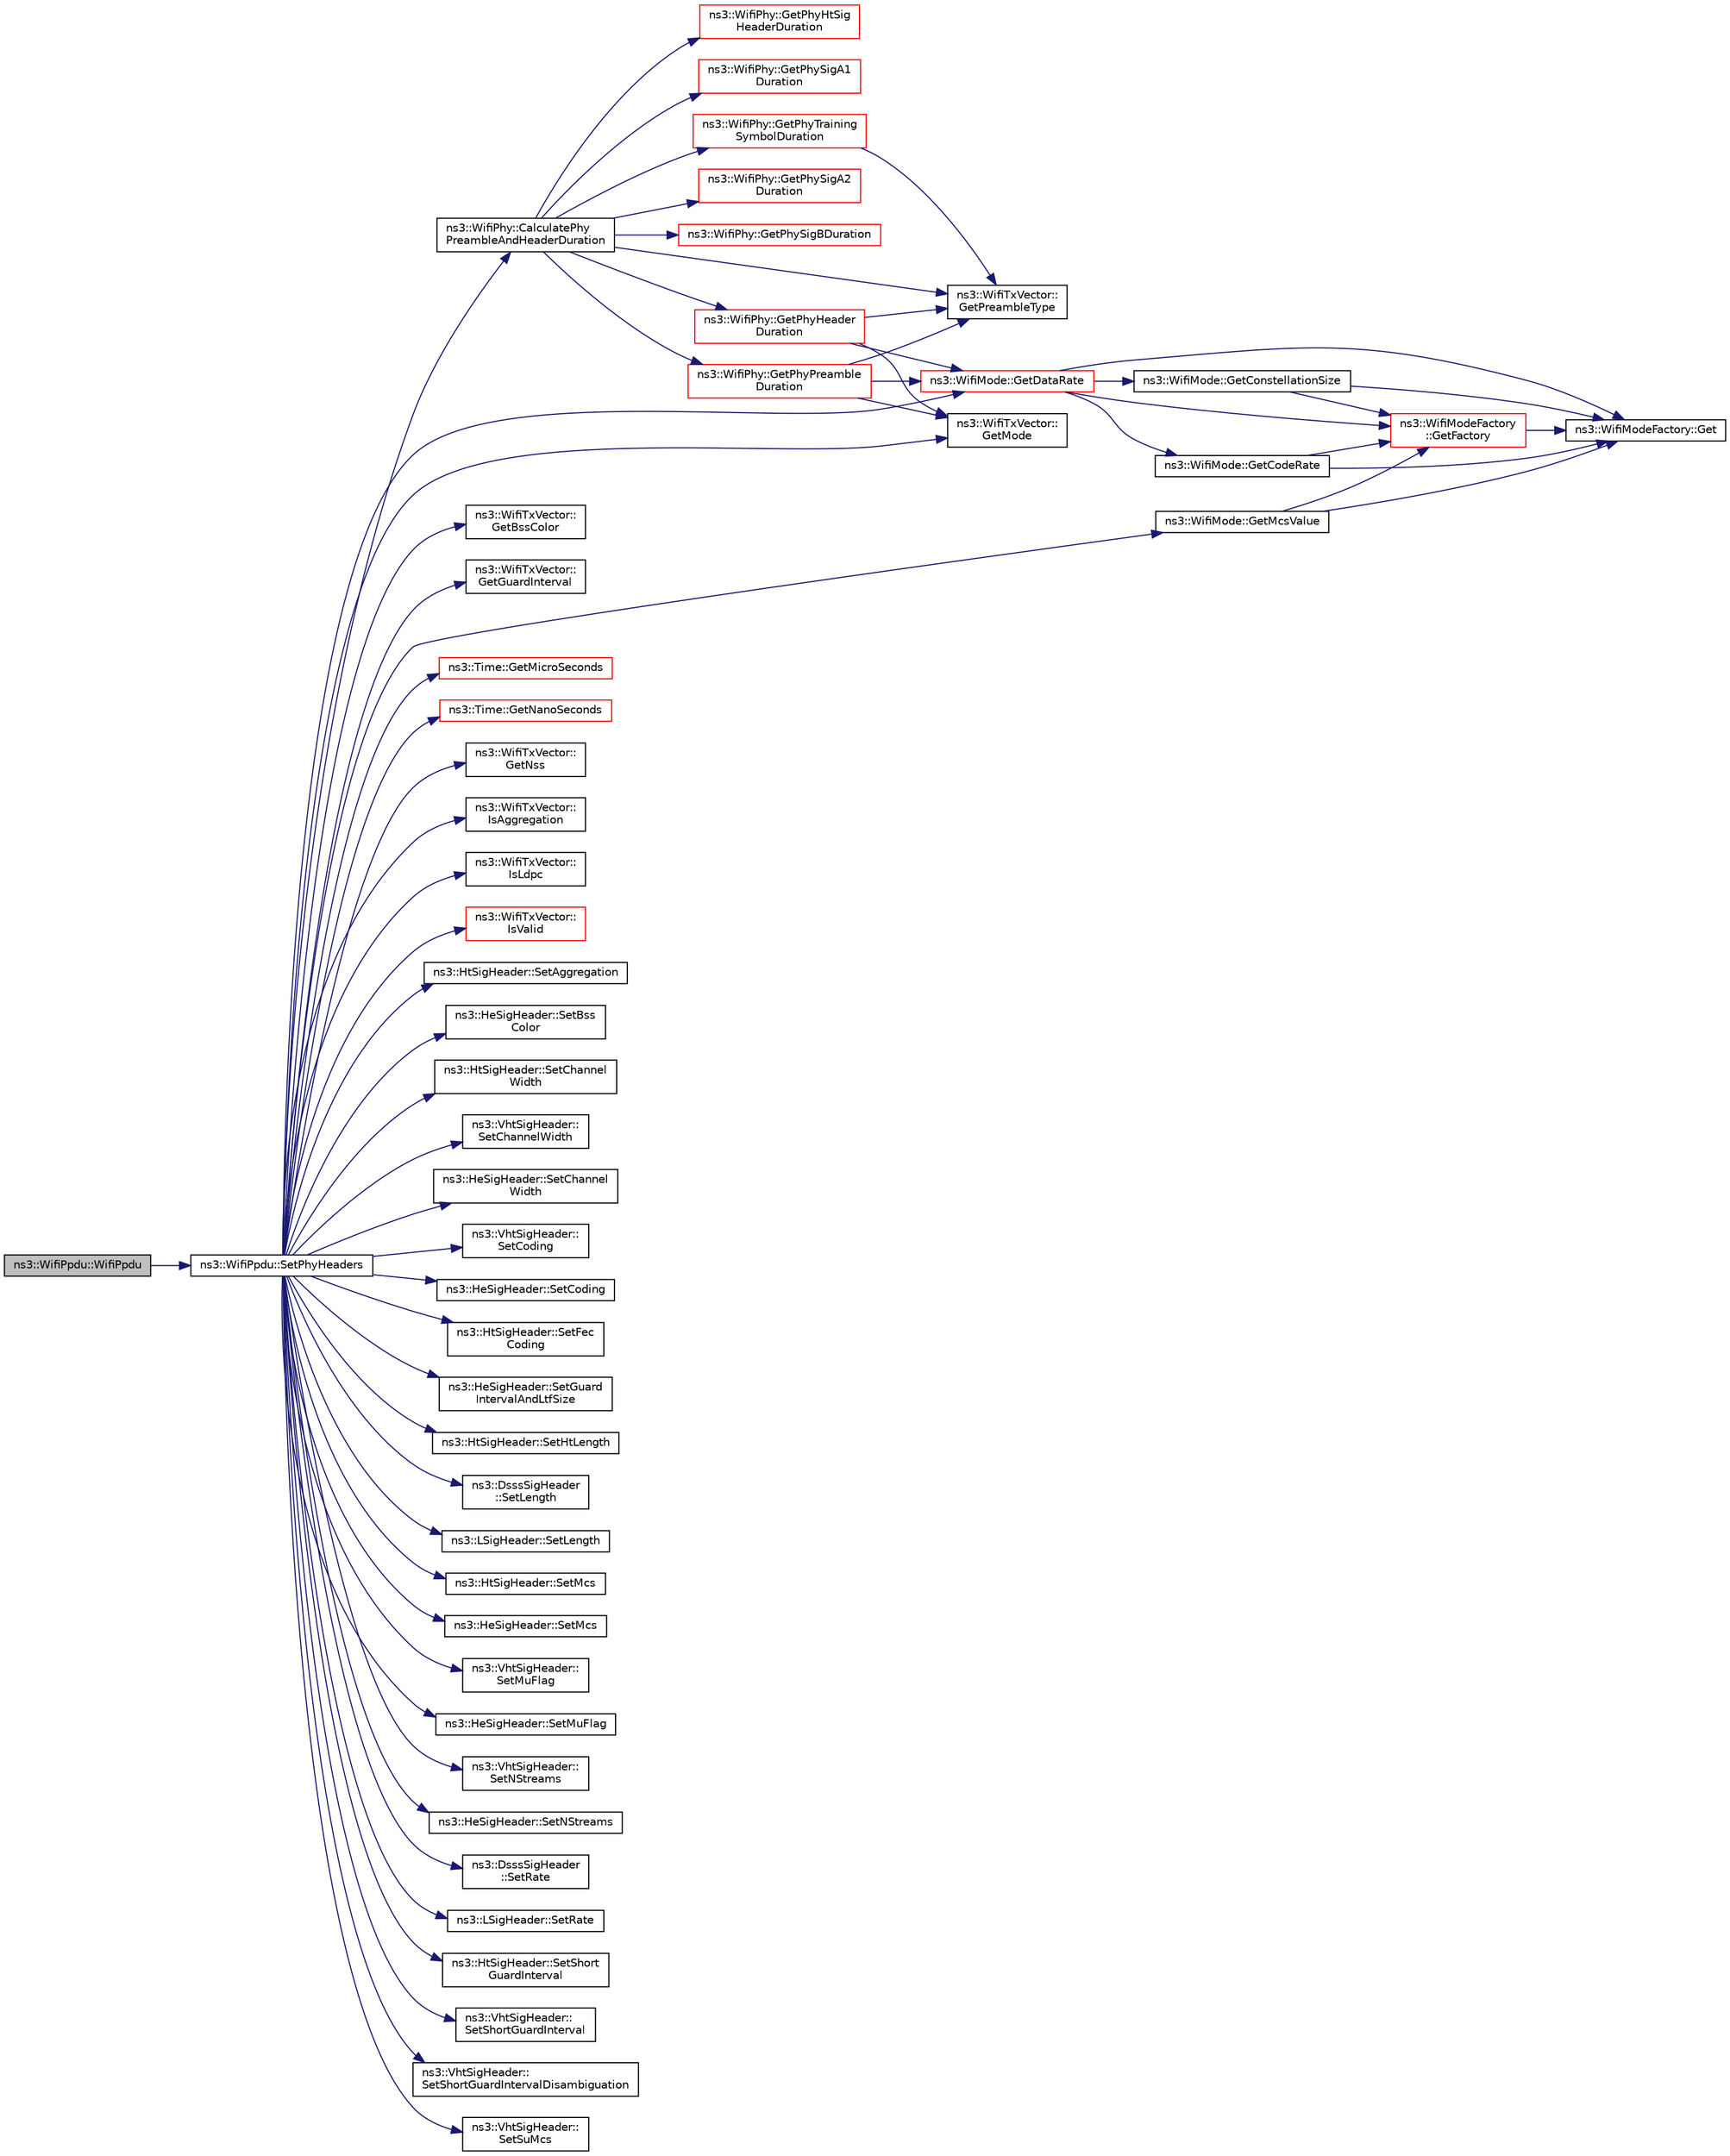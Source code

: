 digraph "ns3::WifiPpdu::WifiPpdu"
{
 // LATEX_PDF_SIZE
  edge [fontname="Helvetica",fontsize="10",labelfontname="Helvetica",labelfontsize="10"];
  node [fontname="Helvetica",fontsize="10",shape=record];
  rankdir="LR";
  Node1 [label="ns3::WifiPpdu::WifiPpdu",height=0.2,width=0.4,color="black", fillcolor="grey75", style="filled", fontcolor="black",tooltip="Create a SU PPDU storing a PSDU."];
  Node1 -> Node2 [color="midnightblue",fontsize="10",style="solid",fontname="Helvetica"];
  Node2 [label="ns3::WifiPpdu::SetPhyHeaders",height=0.2,width=0.4,color="black", fillcolor="white", style="filled",URL="$classns3_1_1_wifi_ppdu.html#a5f14f8fd340d849570daffe0a46a31ed",tooltip="Fill in the PHY headers."];
  Node2 -> Node3 [color="midnightblue",fontsize="10",style="solid",fontname="Helvetica"];
  Node3 [label="ns3::WifiPhy::CalculatePhy\lPreambleAndHeaderDuration",height=0.2,width=0.4,color="black", fillcolor="white", style="filled",URL="$classns3_1_1_wifi_phy.html#a1793e6110ca3623131def396f487c11d",tooltip=" "];
  Node3 -> Node4 [color="midnightblue",fontsize="10",style="solid",fontname="Helvetica"];
  Node4 [label="ns3::WifiPhy::GetPhyHeader\lDuration",height=0.2,width=0.4,color="red", fillcolor="white", style="filled",URL="$classns3_1_1_wifi_phy.html#aa3d6056d67327dc5a757e5e49f68ab37",tooltip=" "];
  Node4 -> Node6 [color="midnightblue",fontsize="10",style="solid",fontname="Helvetica"];
  Node6 [label="ns3::WifiMode::GetDataRate",height=0.2,width=0.4,color="red", fillcolor="white", style="filled",URL="$classns3_1_1_wifi_mode.html#ad90f36e733ceaf8c5771cfbda437e14f",tooltip=" "];
  Node6 -> Node7 [color="midnightblue",fontsize="10",style="solid",fontname="Helvetica"];
  Node7 [label="ns3::WifiModeFactory::Get",height=0.2,width=0.4,color="black", fillcolor="white", style="filled",URL="$classns3_1_1_wifi_mode_factory.html#a3086868810ff4347e31c63027726f544",tooltip="Return a WifiModeItem at the given UID index."];
  Node6 -> Node8 [color="midnightblue",fontsize="10",style="solid",fontname="Helvetica"];
  Node8 [label="ns3::WifiMode::GetCodeRate",height=0.2,width=0.4,color="black", fillcolor="white", style="filled",URL="$classns3_1_1_wifi_mode.html#abbbea987249a16c776803ba6e2ca9973",tooltip=" "];
  Node8 -> Node7 [color="midnightblue",fontsize="10",style="solid",fontname="Helvetica"];
  Node8 -> Node9 [color="midnightblue",fontsize="10",style="solid",fontname="Helvetica"];
  Node9 [label="ns3::WifiModeFactory\l::GetFactory",height=0.2,width=0.4,color="red", fillcolor="white", style="filled",URL="$classns3_1_1_wifi_mode_factory.html#a9c6f695d733355dee8d74bd1709868fc",tooltip="Return a WifiModeFactory."];
  Node9 -> Node7 [color="midnightblue",fontsize="10",style="solid",fontname="Helvetica"];
  Node6 -> Node11 [color="midnightblue",fontsize="10",style="solid",fontname="Helvetica"];
  Node11 [label="ns3::WifiMode::GetConstellationSize",height=0.2,width=0.4,color="black", fillcolor="white", style="filled",URL="$classns3_1_1_wifi_mode.html#a1437871ae722c85d980a8af3ba522d39",tooltip=" "];
  Node11 -> Node7 [color="midnightblue",fontsize="10",style="solid",fontname="Helvetica"];
  Node11 -> Node9 [color="midnightblue",fontsize="10",style="solid",fontname="Helvetica"];
  Node6 -> Node9 [color="midnightblue",fontsize="10",style="solid",fontname="Helvetica"];
  Node4 -> Node13 [color="midnightblue",fontsize="10",style="solid",fontname="Helvetica"];
  Node13 [label="ns3::WifiTxVector::\lGetMode",height=0.2,width=0.4,color="black", fillcolor="white", style="filled",URL="$classns3_1_1_wifi_tx_vector.html#a47d0b3ae3c7de8817626469f5fe1be6a",tooltip="If this TX vector is associated with an SU PPDU, return the selected payload transmission mode."];
  Node4 -> Node15 [color="midnightblue",fontsize="10",style="solid",fontname="Helvetica"];
  Node15 [label="ns3::WifiTxVector::\lGetPreambleType",height=0.2,width=0.4,color="black", fillcolor="white", style="filled",URL="$classns3_1_1_wifi_tx_vector.html#a7125591f923091b79fe4a607dfad22e4",tooltip=" "];
  Node3 -> Node26 [color="midnightblue",fontsize="10",style="solid",fontname="Helvetica"];
  Node26 [label="ns3::WifiPhy::GetPhyHtSig\lHeaderDuration",height=0.2,width=0.4,color="red", fillcolor="white", style="filled",URL="$classns3_1_1_wifi_phy.html#a89565e4a68b394ce2a3395e8eba5b01e",tooltip=" "];
  Node3 -> Node27 [color="midnightblue",fontsize="10",style="solid",fontname="Helvetica"];
  Node27 [label="ns3::WifiPhy::GetPhyPreamble\lDuration",height=0.2,width=0.4,color="red", fillcolor="white", style="filled",URL="$classns3_1_1_wifi_phy.html#a9e4f1e101f3b4fdfdad3f4c470a16a6f",tooltip=" "];
  Node27 -> Node6 [color="midnightblue",fontsize="10",style="solid",fontname="Helvetica"];
  Node27 -> Node13 [color="midnightblue",fontsize="10",style="solid",fontname="Helvetica"];
  Node27 -> Node15 [color="midnightblue",fontsize="10",style="solid",fontname="Helvetica"];
  Node3 -> Node28 [color="midnightblue",fontsize="10",style="solid",fontname="Helvetica"];
  Node28 [label="ns3::WifiPhy::GetPhySigA1\lDuration",height=0.2,width=0.4,color="red", fillcolor="white", style="filled",URL="$classns3_1_1_wifi_phy.html#a68851f6bd60179b42af9f1bc6037c94b",tooltip=" "];
  Node3 -> Node29 [color="midnightblue",fontsize="10",style="solid",fontname="Helvetica"];
  Node29 [label="ns3::WifiPhy::GetPhySigA2\lDuration",height=0.2,width=0.4,color="red", fillcolor="white", style="filled",URL="$classns3_1_1_wifi_phy.html#ab920270da0c8596bef71e36b3141eb9c",tooltip=" "];
  Node3 -> Node30 [color="midnightblue",fontsize="10",style="solid",fontname="Helvetica"];
  Node30 [label="ns3::WifiPhy::GetPhySigBDuration",height=0.2,width=0.4,color="red", fillcolor="white", style="filled",URL="$classns3_1_1_wifi_phy.html#a6530944dcf7e4f058a54fcf3a5ea3baf",tooltip=" "];
  Node3 -> Node31 [color="midnightblue",fontsize="10",style="solid",fontname="Helvetica"];
  Node31 [label="ns3::WifiPhy::GetPhyTraining\lSymbolDuration",height=0.2,width=0.4,color="red", fillcolor="white", style="filled",URL="$classns3_1_1_wifi_phy.html#ac07b1847196a6cf1bd1a24adf71e8486",tooltip=" "];
  Node31 -> Node15 [color="midnightblue",fontsize="10",style="solid",fontname="Helvetica"];
  Node3 -> Node15 [color="midnightblue",fontsize="10",style="solid",fontname="Helvetica"];
  Node2 -> Node34 [color="midnightblue",fontsize="10",style="solid",fontname="Helvetica"];
  Node34 [label="ns3::WifiTxVector::\lGetBssColor",height=0.2,width=0.4,color="black", fillcolor="white", style="filled",URL="$classns3_1_1_wifi_tx_vector.html#a00d436e991cca5705d007a687b37d96e",tooltip="Get the BSS color."];
  Node2 -> Node6 [color="midnightblue",fontsize="10",style="solid",fontname="Helvetica"];
  Node2 -> Node35 [color="midnightblue",fontsize="10",style="solid",fontname="Helvetica"];
  Node35 [label="ns3::WifiTxVector::\lGetGuardInterval",height=0.2,width=0.4,color="black", fillcolor="white", style="filled",URL="$classns3_1_1_wifi_tx_vector.html#aeffd754ff39a3df905eb6a9be3567010",tooltip=" "];
  Node2 -> Node36 [color="midnightblue",fontsize="10",style="solid",fontname="Helvetica"];
  Node36 [label="ns3::WifiMode::GetMcsValue",height=0.2,width=0.4,color="black", fillcolor="white", style="filled",URL="$classns3_1_1_wifi_mode.html#a4ba00941b5dbc4903ffecc1a0c841c6c",tooltip=" "];
  Node36 -> Node7 [color="midnightblue",fontsize="10",style="solid",fontname="Helvetica"];
  Node36 -> Node9 [color="midnightblue",fontsize="10",style="solid",fontname="Helvetica"];
  Node2 -> Node37 [color="midnightblue",fontsize="10",style="solid",fontname="Helvetica"];
  Node37 [label="ns3::Time::GetMicroSeconds",height=0.2,width=0.4,color="red", fillcolor="white", style="filled",URL="$classns3_1_1_time.html#a0b012c8e774fc7b96cad91a05c8e0122",tooltip="Get an approximation of the time stored in this instance in the indicated unit."];
  Node2 -> Node13 [color="midnightblue",fontsize="10",style="solid",fontname="Helvetica"];
  Node2 -> Node39 [color="midnightblue",fontsize="10",style="solid",fontname="Helvetica"];
  Node39 [label="ns3::Time::GetNanoSeconds",height=0.2,width=0.4,color="red", fillcolor="white", style="filled",URL="$classns3_1_1_time.html#aff67d7a8139243a066d5292595caa966",tooltip="Get an approximation of the time stored in this instance in the indicated unit."];
  Node2 -> Node40 [color="midnightblue",fontsize="10",style="solid",fontname="Helvetica"];
  Node40 [label="ns3::WifiTxVector::\lGetNss",height=0.2,width=0.4,color="black", fillcolor="white", style="filled",URL="$classns3_1_1_wifi_tx_vector.html#a9c779eec5b3a9236d131f57c501390fa",tooltip="If this TX vector is associated with an SU PPDU, return the number of spatial streams."];
  Node2 -> Node41 [color="midnightblue",fontsize="10",style="solid",fontname="Helvetica"];
  Node41 [label="ns3::WifiTxVector::\lIsAggregation",height=0.2,width=0.4,color="black", fillcolor="white", style="filled",URL="$classns3_1_1_wifi_tx_vector.html#aae65c13f3633fbf99f95084a49d4b39e",tooltip="Checks whether the PSDU contains A-MPDU."];
  Node2 -> Node42 [color="midnightblue",fontsize="10",style="solid",fontname="Helvetica"];
  Node42 [label="ns3::WifiTxVector::\lIsLdpc",height=0.2,width=0.4,color="black", fillcolor="white", style="filled",URL="$classns3_1_1_wifi_tx_vector.html#ad2a3a964a273e19510edafff88b027ec",tooltip="Check if LDPC FEC coding is used or not."];
  Node2 -> Node43 [color="midnightblue",fontsize="10",style="solid",fontname="Helvetica"];
  Node43 [label="ns3::WifiTxVector::\lIsValid",height=0.2,width=0.4,color="red", fillcolor="white", style="filled",URL="$classns3_1_1_wifi_tx_vector.html#a93cb4439b90c64b1baf4ff3c5246e3b2",tooltip="The standard disallows certain combinations of WifiMode, number of spatial streams,..."];
  Node2 -> Node46 [color="midnightblue",fontsize="10",style="solid",fontname="Helvetica"];
  Node46 [label="ns3::HtSigHeader::SetAggregation",height=0.2,width=0.4,color="black", fillcolor="white", style="filled",URL="$classns3_1_1_ht_sig_header.html#a4d9339f4712da32d6de1786e914b529f",tooltip="Fill the aggregation field of HT-SIG."];
  Node2 -> Node47 [color="midnightblue",fontsize="10",style="solid",fontname="Helvetica"];
  Node47 [label="ns3::HeSigHeader::SetBss\lColor",height=0.2,width=0.4,color="black", fillcolor="white", style="filled",URL="$classns3_1_1_he_sig_header.html#a1697c7e9e989a6b07344f850cd889dd2",tooltip="Fill the BSS Color field of HE-SIG-A1."];
  Node2 -> Node48 [color="midnightblue",fontsize="10",style="solid",fontname="Helvetica"];
  Node48 [label="ns3::HtSigHeader::SetChannel\lWidth",height=0.2,width=0.4,color="black", fillcolor="white", style="filled",URL="$classns3_1_1_ht_sig_header.html#a6b9d04e3ba22a9e5eafb666afa3e1e65",tooltip="Fill the channel width field of HT-SIG (in MHz)."];
  Node2 -> Node49 [color="midnightblue",fontsize="10",style="solid",fontname="Helvetica"];
  Node49 [label="ns3::VhtSigHeader::\lSetChannelWidth",height=0.2,width=0.4,color="black", fillcolor="white", style="filled",URL="$classns3_1_1_vht_sig_header.html#af74e8cdbba0dcc04813d0fae615ee341",tooltip="Fill the channel width field of VHT-SIG-A1 (in MHz)."];
  Node2 -> Node50 [color="midnightblue",fontsize="10",style="solid",fontname="Helvetica"];
  Node50 [label="ns3::HeSigHeader::SetChannel\lWidth",height=0.2,width=0.4,color="black", fillcolor="white", style="filled",URL="$classns3_1_1_he_sig_header.html#a04fc115e2b2878f80ea89233356ae9a2",tooltip="Fill the channel width field of HE-SIG-A1 (in MHz)."];
  Node2 -> Node51 [color="midnightblue",fontsize="10",style="solid",fontname="Helvetica"];
  Node51 [label="ns3::VhtSigHeader::\lSetCoding",height=0.2,width=0.4,color="black", fillcolor="white", style="filled",URL="$classns3_1_1_vht_sig_header.html#a9f101ed856f8fb1dae1debf6c3cff625",tooltip="Fill the coding field of VHT-SIG-A2."];
  Node2 -> Node52 [color="midnightblue",fontsize="10",style="solid",fontname="Helvetica"];
  Node52 [label="ns3::HeSigHeader::SetCoding",height=0.2,width=0.4,color="black", fillcolor="white", style="filled",URL="$classns3_1_1_he_sig_header.html#a2c62e09289c3b0d96240b6fde225033f",tooltip="Fill the coding field of HE-SIG-A2."];
  Node2 -> Node53 [color="midnightblue",fontsize="10",style="solid",fontname="Helvetica"];
  Node53 [label="ns3::HtSigHeader::SetFec\lCoding",height=0.2,width=0.4,color="black", fillcolor="white", style="filled",URL="$classns3_1_1_ht_sig_header.html#a4e4f399ea6d3e810eb28fe1f1b0fae51",tooltip="Fill the FEC coding field of HT-SIG."];
  Node2 -> Node54 [color="midnightblue",fontsize="10",style="solid",fontname="Helvetica"];
  Node54 [label="ns3::HeSigHeader::SetGuard\lIntervalAndLtfSize",height=0.2,width=0.4,color="black", fillcolor="white", style="filled",URL="$classns3_1_1_he_sig_header.html#ad22121fcdce9f39aae4b3855690d1665",tooltip="Fill the GI + LTF size field of HE-SIG-A1."];
  Node2 -> Node55 [color="midnightblue",fontsize="10",style="solid",fontname="Helvetica"];
  Node55 [label="ns3::HtSigHeader::SetHtLength",height=0.2,width=0.4,color="black", fillcolor="white", style="filled",URL="$classns3_1_1_ht_sig_header.html#afcf4a121b975c4f3790060d90c14a470",tooltip="Fill the HT length field of HT-SIG (in bytes)."];
  Node2 -> Node56 [color="midnightblue",fontsize="10",style="solid",fontname="Helvetica"];
  Node56 [label="ns3::DsssSigHeader\l::SetLength",height=0.2,width=0.4,color="black", fillcolor="white", style="filled",URL="$classns3_1_1_dsss_sig_header.html#ac9e6fbf663a12dbe0179a5d51c123b2a",tooltip="Fill the LENGTH field of L-SIG (in bytes)."];
  Node2 -> Node57 [color="midnightblue",fontsize="10",style="solid",fontname="Helvetica"];
  Node57 [label="ns3::LSigHeader::SetLength",height=0.2,width=0.4,color="black", fillcolor="white", style="filled",URL="$classns3_1_1_l_sig_header.html#a26ce4a125304c486d33780dbc0fc09df",tooltip="Fill the LENGTH field of L-SIG (in bytes)."];
  Node2 -> Node58 [color="midnightblue",fontsize="10",style="solid",fontname="Helvetica"];
  Node58 [label="ns3::HtSigHeader::SetMcs",height=0.2,width=0.4,color="black", fillcolor="white", style="filled",URL="$classns3_1_1_ht_sig_header.html#a09ba8ec9990b006fb7cd0c93f4984d53",tooltip="Fill the MCS field of HT-SIG."];
  Node2 -> Node59 [color="midnightblue",fontsize="10",style="solid",fontname="Helvetica"];
  Node59 [label="ns3::HeSigHeader::SetMcs",height=0.2,width=0.4,color="black", fillcolor="white", style="filled",URL="$classns3_1_1_he_sig_header.html#aa12d7745765bb2bfa4fa83d3dc99d388",tooltip="Fill the MCS field of HE-SIG-A1."];
  Node2 -> Node60 [color="midnightblue",fontsize="10",style="solid",fontname="Helvetica"];
  Node60 [label="ns3::VhtSigHeader::\lSetMuFlag",height=0.2,width=0.4,color="black", fillcolor="white", style="filled",URL="$classns3_1_1_vht_sig_header.html#a96ea2d5c10095e3f58186ec951af9396",tooltip="Set the Multi-User (MU) flag."];
  Node2 -> Node61 [color="midnightblue",fontsize="10",style="solid",fontname="Helvetica"];
  Node61 [label="ns3::HeSigHeader::SetMuFlag",height=0.2,width=0.4,color="black", fillcolor="white", style="filled",URL="$classns3_1_1_he_sig_header.html#ad7a74f25297a2a1c9ee607b881b2440e",tooltip="Set the Multi-User (MU) flag."];
  Node2 -> Node62 [color="midnightblue",fontsize="10",style="solid",fontname="Helvetica"];
  Node62 [label="ns3::VhtSigHeader::\lSetNStreams",height=0.2,width=0.4,color="black", fillcolor="white", style="filled",URL="$classns3_1_1_vht_sig_header.html#ad9d26c57a48a0f037e9c6d6b979e7d52",tooltip="Fill the number of streams field of VHT-SIG-A1."];
  Node2 -> Node63 [color="midnightblue",fontsize="10",style="solid",fontname="Helvetica"];
  Node63 [label="ns3::HeSigHeader::SetNStreams",height=0.2,width=0.4,color="black", fillcolor="white", style="filled",URL="$classns3_1_1_he_sig_header.html#aa3c355da404432896f36d71e86d46fd0",tooltip="Fill the number of streams field of HE-SIG-A1."];
  Node2 -> Node64 [color="midnightblue",fontsize="10",style="solid",fontname="Helvetica"];
  Node64 [label="ns3::DsssSigHeader\l::SetRate",height=0.2,width=0.4,color="black", fillcolor="white", style="filled",URL="$classns3_1_1_dsss_sig_header.html#a381595fa80b7f9dd57020ea286f4c7fe",tooltip="Fill the RATE field of L-SIG (in bit/s)."];
  Node2 -> Node65 [color="midnightblue",fontsize="10",style="solid",fontname="Helvetica"];
  Node65 [label="ns3::LSigHeader::SetRate",height=0.2,width=0.4,color="black", fillcolor="white", style="filled",URL="$classns3_1_1_l_sig_header.html#a0720fac04fa41f0354980a4d2917c6c3",tooltip="Fill the RATE field of L-SIG (in bit/s)."];
  Node2 -> Node66 [color="midnightblue",fontsize="10",style="solid",fontname="Helvetica"];
  Node66 [label="ns3::HtSigHeader::SetShort\lGuardInterval",height=0.2,width=0.4,color="black", fillcolor="white", style="filled",URL="$classns3_1_1_ht_sig_header.html#a05b75953cc2a0302d6cda3029ebd4cf6",tooltip="Fill the short guard interval field of HT-SIG."];
  Node2 -> Node67 [color="midnightblue",fontsize="10",style="solid",fontname="Helvetica"];
  Node67 [label="ns3::VhtSigHeader::\lSetShortGuardInterval",height=0.2,width=0.4,color="black", fillcolor="white", style="filled",URL="$classns3_1_1_vht_sig_header.html#a669d57174c2c8f4795cb5b8fb0b37e3b",tooltip="Fill the short guard interval field of VHT-SIG-A2."];
  Node2 -> Node68 [color="midnightblue",fontsize="10",style="solid",fontname="Helvetica"];
  Node68 [label="ns3::VhtSigHeader::\lSetShortGuardIntervalDisambiguation",height=0.2,width=0.4,color="black", fillcolor="white", style="filled",URL="$classns3_1_1_vht_sig_header.html#ad5b31f7b92d30026d88715da88ef13f1",tooltip="Fill the short GI NSYM disambiguation field of VHT-SIG-A2."];
  Node2 -> Node69 [color="midnightblue",fontsize="10",style="solid",fontname="Helvetica"];
  Node69 [label="ns3::VhtSigHeader::\lSetSuMcs",height=0.2,width=0.4,color="black", fillcolor="white", style="filled",URL="$classns3_1_1_vht_sig_header.html#afbfb921b7be408e9acad694d9431f4b6",tooltip="Fill the SU VHT MCS field of VHT-SIG-A2."];
}
